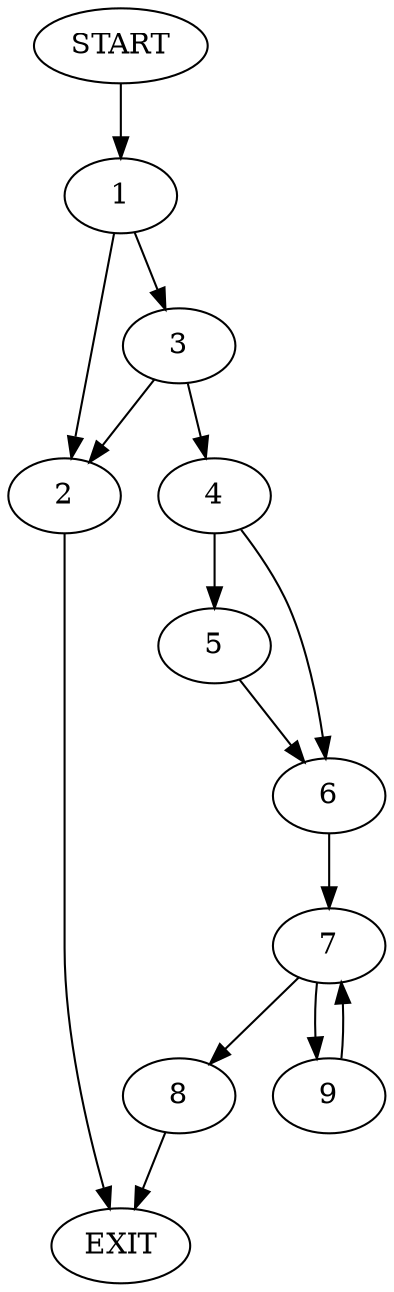 digraph {
0 [label="START"]
10 [label="EXIT"]
0 -> 1
1 -> 2
1 -> 3
3 -> 2
3 -> 4
2 -> 10
4 -> 5
4 -> 6
5 -> 6
6 -> 7
7 -> 8
7 -> 9
8 -> 10
9 -> 7
}

